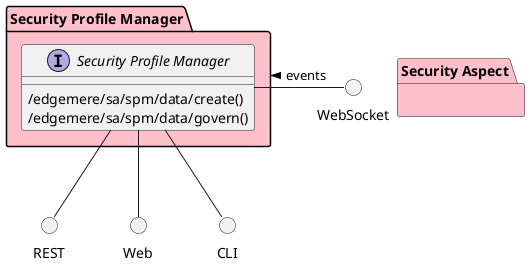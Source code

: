 @startuml


package "Security Aspect" #pink {

}


package "Security Profile Manager" #pink {

    interface "Security Profile Manager" as i {
    
            /edgemere/sa/spm/data/create()
            /edgemere/sa/spm/data/govern()
    
    }
}

circle REST
circle Web
circle CLI
circle WebSocket

i -down- Web
i -down- CLI
i -down- REST
WebSocket -left- i: events >

package "Security Profile Manager" #pink {


}



@enduml
